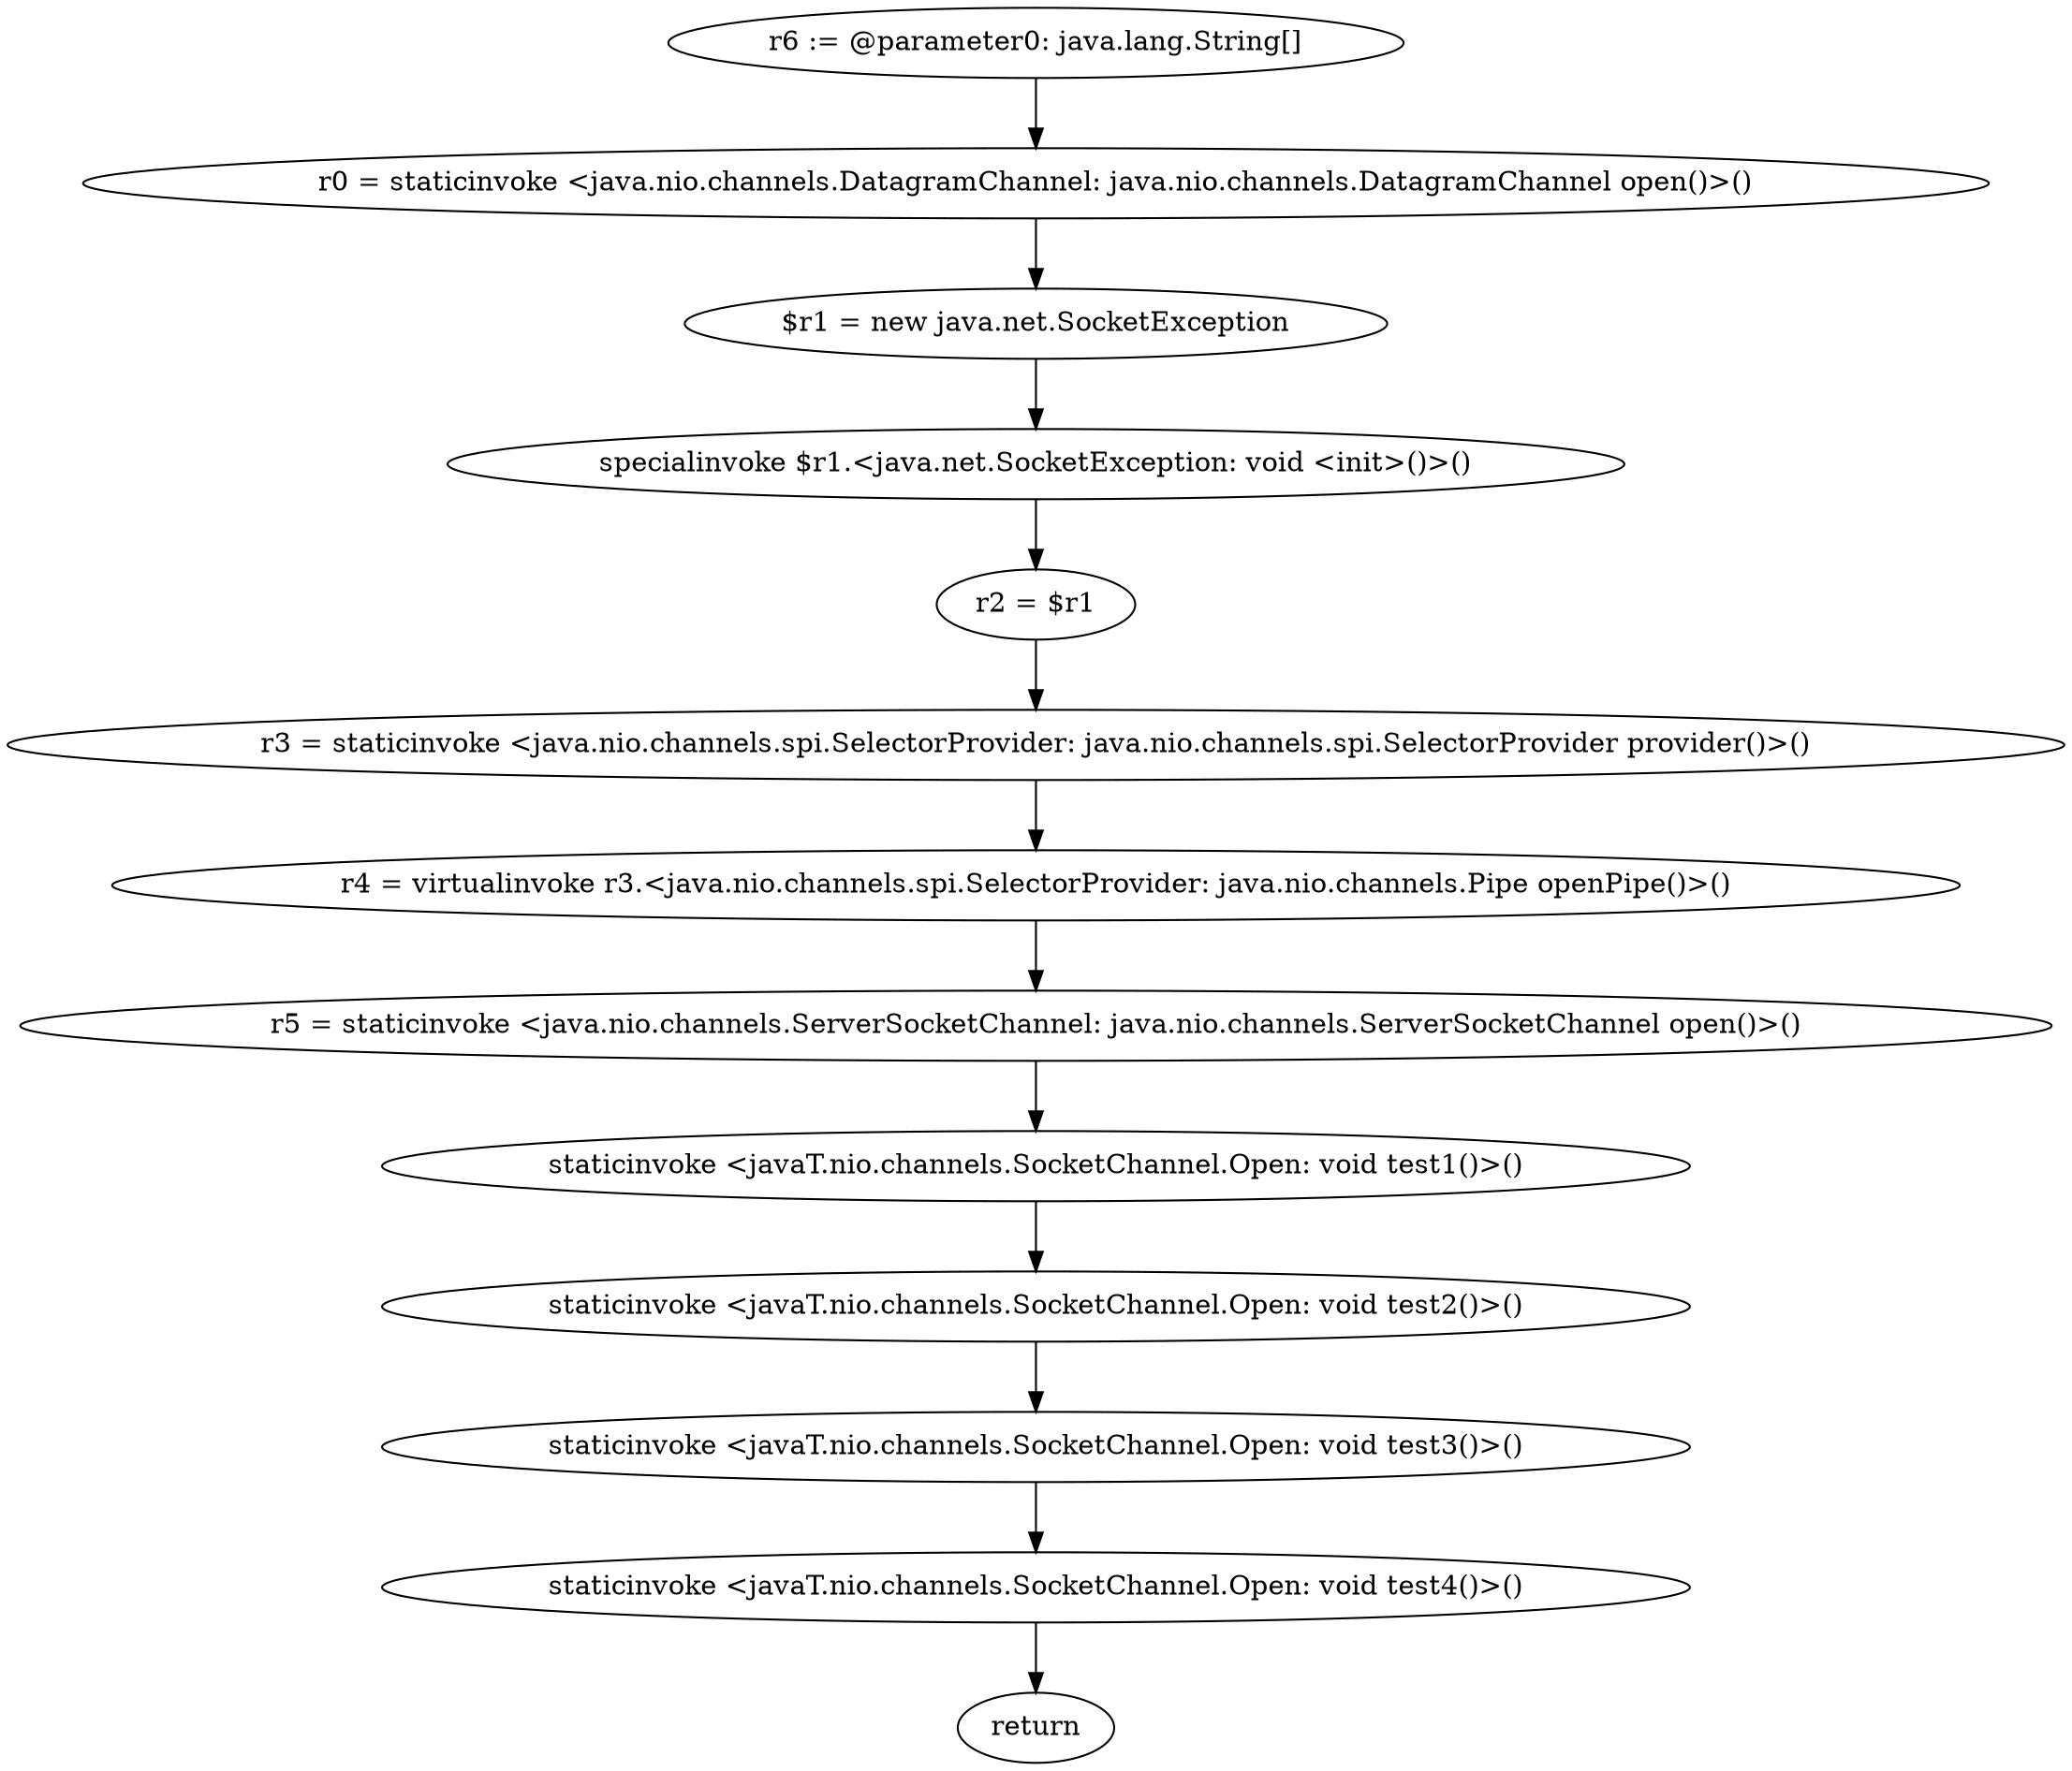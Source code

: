 digraph "unitGraph" {
    "r6 := @parameter0: java.lang.String[]"
    "r0 = staticinvoke <java.nio.channels.DatagramChannel: java.nio.channels.DatagramChannel open()>()"
    "$r1 = new java.net.SocketException"
    "specialinvoke $r1.<java.net.SocketException: void <init>()>()"
    "r2 = $r1"
    "r3 = staticinvoke <java.nio.channels.spi.SelectorProvider: java.nio.channels.spi.SelectorProvider provider()>()"
    "r4 = virtualinvoke r3.<java.nio.channels.spi.SelectorProvider: java.nio.channels.Pipe openPipe()>()"
    "r5 = staticinvoke <java.nio.channels.ServerSocketChannel: java.nio.channels.ServerSocketChannel open()>()"
    "staticinvoke <javaT.nio.channels.SocketChannel.Open: void test1()>()"
    "staticinvoke <javaT.nio.channels.SocketChannel.Open: void test2()>()"
    "staticinvoke <javaT.nio.channels.SocketChannel.Open: void test3()>()"
    "staticinvoke <javaT.nio.channels.SocketChannel.Open: void test4()>()"
    "return"
    "r6 := @parameter0: java.lang.String[]"->"r0 = staticinvoke <java.nio.channels.DatagramChannel: java.nio.channels.DatagramChannel open()>()";
    "r0 = staticinvoke <java.nio.channels.DatagramChannel: java.nio.channels.DatagramChannel open()>()"->"$r1 = new java.net.SocketException";
    "$r1 = new java.net.SocketException"->"specialinvoke $r1.<java.net.SocketException: void <init>()>()";
    "specialinvoke $r1.<java.net.SocketException: void <init>()>()"->"r2 = $r1";
    "r2 = $r1"->"r3 = staticinvoke <java.nio.channels.spi.SelectorProvider: java.nio.channels.spi.SelectorProvider provider()>()";
    "r3 = staticinvoke <java.nio.channels.spi.SelectorProvider: java.nio.channels.spi.SelectorProvider provider()>()"->"r4 = virtualinvoke r3.<java.nio.channels.spi.SelectorProvider: java.nio.channels.Pipe openPipe()>()";
    "r4 = virtualinvoke r3.<java.nio.channels.spi.SelectorProvider: java.nio.channels.Pipe openPipe()>()"->"r5 = staticinvoke <java.nio.channels.ServerSocketChannel: java.nio.channels.ServerSocketChannel open()>()";
    "r5 = staticinvoke <java.nio.channels.ServerSocketChannel: java.nio.channels.ServerSocketChannel open()>()"->"staticinvoke <javaT.nio.channels.SocketChannel.Open: void test1()>()";
    "staticinvoke <javaT.nio.channels.SocketChannel.Open: void test1()>()"->"staticinvoke <javaT.nio.channels.SocketChannel.Open: void test2()>()";
    "staticinvoke <javaT.nio.channels.SocketChannel.Open: void test2()>()"->"staticinvoke <javaT.nio.channels.SocketChannel.Open: void test3()>()";
    "staticinvoke <javaT.nio.channels.SocketChannel.Open: void test3()>()"->"staticinvoke <javaT.nio.channels.SocketChannel.Open: void test4()>()";
    "staticinvoke <javaT.nio.channels.SocketChannel.Open: void test4()>()"->"return";
}
